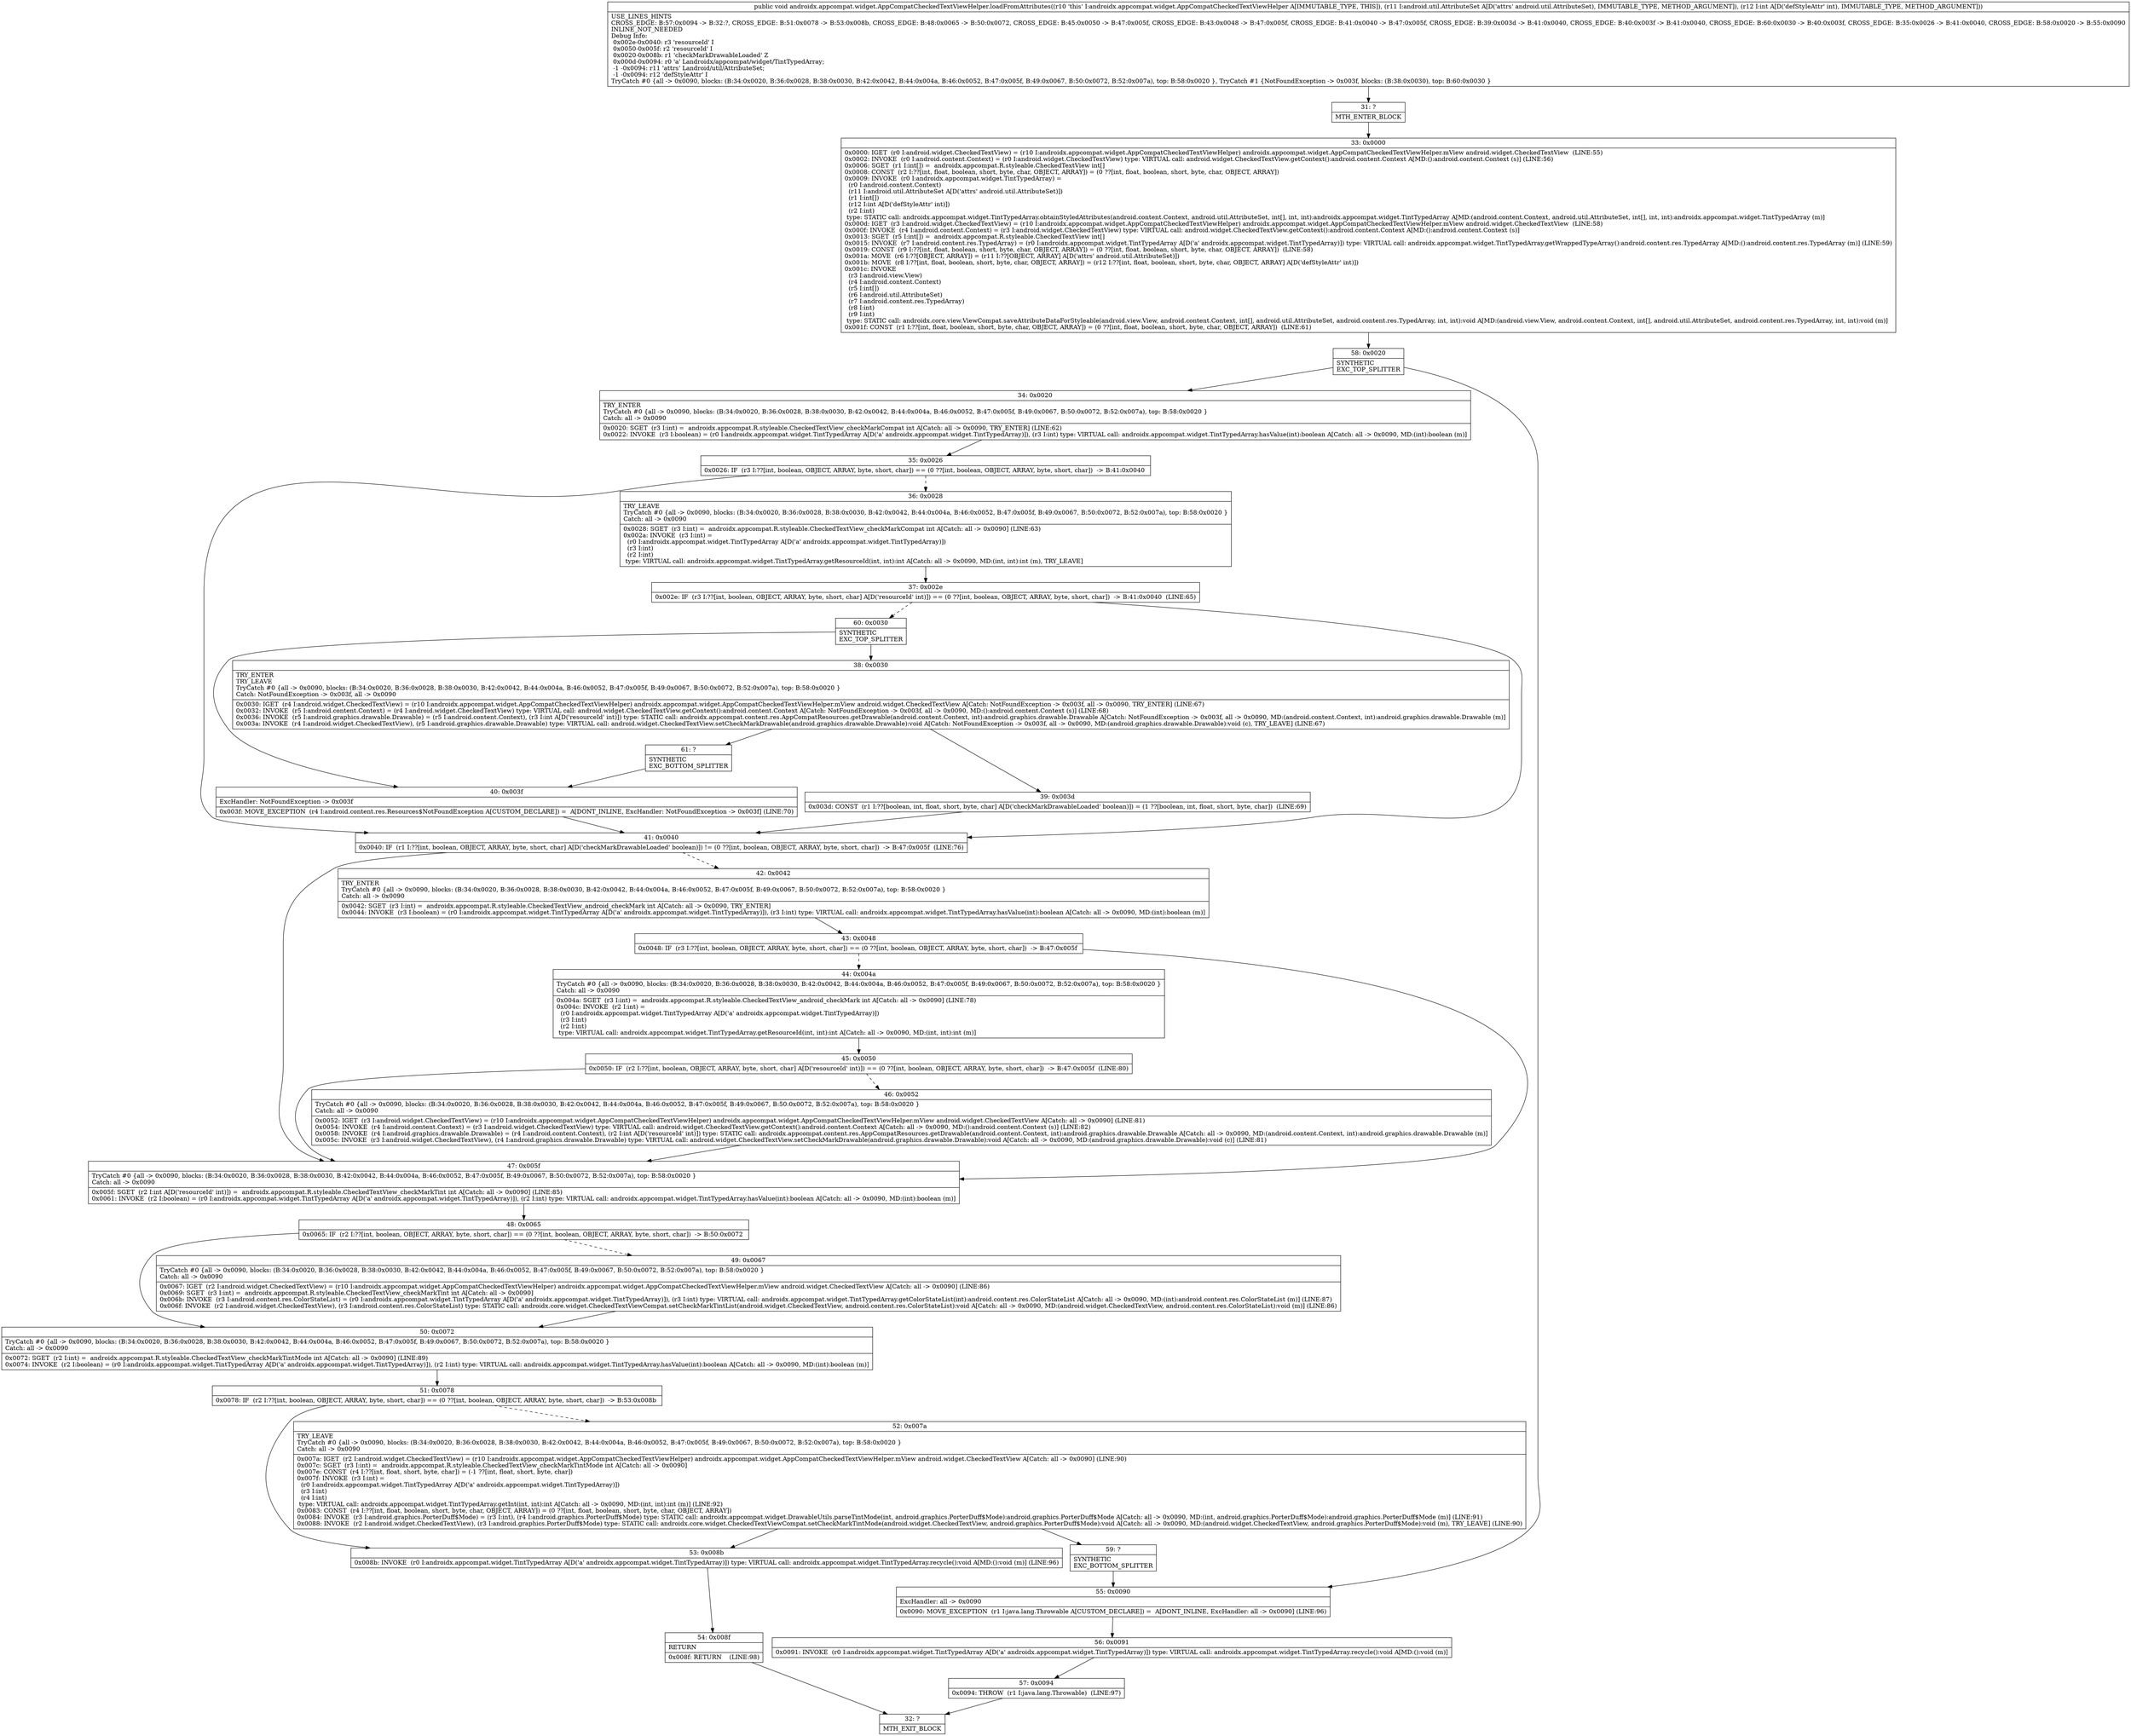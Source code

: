 digraph "CFG forandroidx.appcompat.widget.AppCompatCheckedTextViewHelper.loadFromAttributes(Landroid\/util\/AttributeSet;I)V" {
Node_31 [shape=record,label="{31\:\ ?|MTH_ENTER_BLOCK\l}"];
Node_33 [shape=record,label="{33\:\ 0x0000|0x0000: IGET  (r0 I:android.widget.CheckedTextView) = (r10 I:androidx.appcompat.widget.AppCompatCheckedTextViewHelper) androidx.appcompat.widget.AppCompatCheckedTextViewHelper.mView android.widget.CheckedTextView  (LINE:55)\l0x0002: INVOKE  (r0 I:android.content.Context) = (r0 I:android.widget.CheckedTextView) type: VIRTUAL call: android.widget.CheckedTextView.getContext():android.content.Context A[MD:():android.content.Context (s)] (LINE:56)\l0x0006: SGET  (r1 I:int[]) =  androidx.appcompat.R.styleable.CheckedTextView int[] \l0x0008: CONST  (r2 I:??[int, float, boolean, short, byte, char, OBJECT, ARRAY]) = (0 ??[int, float, boolean, short, byte, char, OBJECT, ARRAY]) \l0x0009: INVOKE  (r0 I:androidx.appcompat.widget.TintTypedArray) = \l  (r0 I:android.content.Context)\l  (r11 I:android.util.AttributeSet A[D('attrs' android.util.AttributeSet)])\l  (r1 I:int[])\l  (r12 I:int A[D('defStyleAttr' int)])\l  (r2 I:int)\l type: STATIC call: androidx.appcompat.widget.TintTypedArray.obtainStyledAttributes(android.content.Context, android.util.AttributeSet, int[], int, int):androidx.appcompat.widget.TintTypedArray A[MD:(android.content.Context, android.util.AttributeSet, int[], int, int):androidx.appcompat.widget.TintTypedArray (m)]\l0x000d: IGET  (r3 I:android.widget.CheckedTextView) = (r10 I:androidx.appcompat.widget.AppCompatCheckedTextViewHelper) androidx.appcompat.widget.AppCompatCheckedTextViewHelper.mView android.widget.CheckedTextView  (LINE:58)\l0x000f: INVOKE  (r4 I:android.content.Context) = (r3 I:android.widget.CheckedTextView) type: VIRTUAL call: android.widget.CheckedTextView.getContext():android.content.Context A[MD:():android.content.Context (s)]\l0x0013: SGET  (r5 I:int[]) =  androidx.appcompat.R.styleable.CheckedTextView int[] \l0x0015: INVOKE  (r7 I:android.content.res.TypedArray) = (r0 I:androidx.appcompat.widget.TintTypedArray A[D('a' androidx.appcompat.widget.TintTypedArray)]) type: VIRTUAL call: androidx.appcompat.widget.TintTypedArray.getWrappedTypeArray():android.content.res.TypedArray A[MD:():android.content.res.TypedArray (m)] (LINE:59)\l0x0019: CONST  (r9 I:??[int, float, boolean, short, byte, char, OBJECT, ARRAY]) = (0 ??[int, float, boolean, short, byte, char, OBJECT, ARRAY])  (LINE:58)\l0x001a: MOVE  (r6 I:??[OBJECT, ARRAY]) = (r11 I:??[OBJECT, ARRAY] A[D('attrs' android.util.AttributeSet)]) \l0x001b: MOVE  (r8 I:??[int, float, boolean, short, byte, char, OBJECT, ARRAY]) = (r12 I:??[int, float, boolean, short, byte, char, OBJECT, ARRAY] A[D('defStyleAttr' int)]) \l0x001c: INVOKE  \l  (r3 I:android.view.View)\l  (r4 I:android.content.Context)\l  (r5 I:int[])\l  (r6 I:android.util.AttributeSet)\l  (r7 I:android.content.res.TypedArray)\l  (r8 I:int)\l  (r9 I:int)\l type: STATIC call: androidx.core.view.ViewCompat.saveAttributeDataForStyleable(android.view.View, android.content.Context, int[], android.util.AttributeSet, android.content.res.TypedArray, int, int):void A[MD:(android.view.View, android.content.Context, int[], android.util.AttributeSet, android.content.res.TypedArray, int, int):void (m)]\l0x001f: CONST  (r1 I:??[int, float, boolean, short, byte, char, OBJECT, ARRAY]) = (0 ??[int, float, boolean, short, byte, char, OBJECT, ARRAY])  (LINE:61)\l}"];
Node_58 [shape=record,label="{58\:\ 0x0020|SYNTHETIC\lEXC_TOP_SPLITTER\l}"];
Node_34 [shape=record,label="{34\:\ 0x0020|TRY_ENTER\lTryCatch #0 \{all \-\> 0x0090, blocks: (B:34:0x0020, B:36:0x0028, B:38:0x0030, B:42:0x0042, B:44:0x004a, B:46:0x0052, B:47:0x005f, B:49:0x0067, B:50:0x0072, B:52:0x007a), top: B:58:0x0020 \}\lCatch: all \-\> 0x0090\l|0x0020: SGET  (r3 I:int) =  androidx.appcompat.R.styleable.CheckedTextView_checkMarkCompat int A[Catch: all \-\> 0x0090, TRY_ENTER] (LINE:62)\l0x0022: INVOKE  (r3 I:boolean) = (r0 I:androidx.appcompat.widget.TintTypedArray A[D('a' androidx.appcompat.widget.TintTypedArray)]), (r3 I:int) type: VIRTUAL call: androidx.appcompat.widget.TintTypedArray.hasValue(int):boolean A[Catch: all \-\> 0x0090, MD:(int):boolean (m)]\l}"];
Node_35 [shape=record,label="{35\:\ 0x0026|0x0026: IF  (r3 I:??[int, boolean, OBJECT, ARRAY, byte, short, char]) == (0 ??[int, boolean, OBJECT, ARRAY, byte, short, char])  \-\> B:41:0x0040 \l}"];
Node_36 [shape=record,label="{36\:\ 0x0028|TRY_LEAVE\lTryCatch #0 \{all \-\> 0x0090, blocks: (B:34:0x0020, B:36:0x0028, B:38:0x0030, B:42:0x0042, B:44:0x004a, B:46:0x0052, B:47:0x005f, B:49:0x0067, B:50:0x0072, B:52:0x007a), top: B:58:0x0020 \}\lCatch: all \-\> 0x0090\l|0x0028: SGET  (r3 I:int) =  androidx.appcompat.R.styleable.CheckedTextView_checkMarkCompat int A[Catch: all \-\> 0x0090] (LINE:63)\l0x002a: INVOKE  (r3 I:int) = \l  (r0 I:androidx.appcompat.widget.TintTypedArray A[D('a' androidx.appcompat.widget.TintTypedArray)])\l  (r3 I:int)\l  (r2 I:int)\l type: VIRTUAL call: androidx.appcompat.widget.TintTypedArray.getResourceId(int, int):int A[Catch: all \-\> 0x0090, MD:(int, int):int (m), TRY_LEAVE]\l}"];
Node_37 [shape=record,label="{37\:\ 0x002e|0x002e: IF  (r3 I:??[int, boolean, OBJECT, ARRAY, byte, short, char] A[D('resourceId' int)]) == (0 ??[int, boolean, OBJECT, ARRAY, byte, short, char])  \-\> B:41:0x0040  (LINE:65)\l}"];
Node_60 [shape=record,label="{60\:\ 0x0030|SYNTHETIC\lEXC_TOP_SPLITTER\l}"];
Node_38 [shape=record,label="{38\:\ 0x0030|TRY_ENTER\lTRY_LEAVE\lTryCatch #0 \{all \-\> 0x0090, blocks: (B:34:0x0020, B:36:0x0028, B:38:0x0030, B:42:0x0042, B:44:0x004a, B:46:0x0052, B:47:0x005f, B:49:0x0067, B:50:0x0072, B:52:0x007a), top: B:58:0x0020 \}\lCatch: NotFoundException \-\> 0x003f, all \-\> 0x0090\l|0x0030: IGET  (r4 I:android.widget.CheckedTextView) = (r10 I:androidx.appcompat.widget.AppCompatCheckedTextViewHelper) androidx.appcompat.widget.AppCompatCheckedTextViewHelper.mView android.widget.CheckedTextView A[Catch: NotFoundException \-\> 0x003f, all \-\> 0x0090, TRY_ENTER] (LINE:67)\l0x0032: INVOKE  (r5 I:android.content.Context) = (r4 I:android.widget.CheckedTextView) type: VIRTUAL call: android.widget.CheckedTextView.getContext():android.content.Context A[Catch: NotFoundException \-\> 0x003f, all \-\> 0x0090, MD:():android.content.Context (s)] (LINE:68)\l0x0036: INVOKE  (r5 I:android.graphics.drawable.Drawable) = (r5 I:android.content.Context), (r3 I:int A[D('resourceId' int)]) type: STATIC call: androidx.appcompat.content.res.AppCompatResources.getDrawable(android.content.Context, int):android.graphics.drawable.Drawable A[Catch: NotFoundException \-\> 0x003f, all \-\> 0x0090, MD:(android.content.Context, int):android.graphics.drawable.Drawable (m)]\l0x003a: INVOKE  (r4 I:android.widget.CheckedTextView), (r5 I:android.graphics.drawable.Drawable) type: VIRTUAL call: android.widget.CheckedTextView.setCheckMarkDrawable(android.graphics.drawable.Drawable):void A[Catch: NotFoundException \-\> 0x003f, all \-\> 0x0090, MD:(android.graphics.drawable.Drawable):void (c), TRY_LEAVE] (LINE:67)\l}"];
Node_39 [shape=record,label="{39\:\ 0x003d|0x003d: CONST  (r1 I:??[boolean, int, float, short, byte, char] A[D('checkMarkDrawableLoaded' boolean)]) = (1 ??[boolean, int, float, short, byte, char])  (LINE:69)\l}"];
Node_61 [shape=record,label="{61\:\ ?|SYNTHETIC\lEXC_BOTTOM_SPLITTER\l}"];
Node_40 [shape=record,label="{40\:\ 0x003f|ExcHandler: NotFoundException \-\> 0x003f\l|0x003f: MOVE_EXCEPTION  (r4 I:android.content.res.Resources$NotFoundException A[CUSTOM_DECLARE]) =  A[DONT_INLINE, ExcHandler: NotFoundException \-\> 0x003f] (LINE:70)\l}"];
Node_41 [shape=record,label="{41\:\ 0x0040|0x0040: IF  (r1 I:??[int, boolean, OBJECT, ARRAY, byte, short, char] A[D('checkMarkDrawableLoaded' boolean)]) != (0 ??[int, boolean, OBJECT, ARRAY, byte, short, char])  \-\> B:47:0x005f  (LINE:76)\l}"];
Node_42 [shape=record,label="{42\:\ 0x0042|TRY_ENTER\lTryCatch #0 \{all \-\> 0x0090, blocks: (B:34:0x0020, B:36:0x0028, B:38:0x0030, B:42:0x0042, B:44:0x004a, B:46:0x0052, B:47:0x005f, B:49:0x0067, B:50:0x0072, B:52:0x007a), top: B:58:0x0020 \}\lCatch: all \-\> 0x0090\l|0x0042: SGET  (r3 I:int) =  androidx.appcompat.R.styleable.CheckedTextView_android_checkMark int A[Catch: all \-\> 0x0090, TRY_ENTER]\l0x0044: INVOKE  (r3 I:boolean) = (r0 I:androidx.appcompat.widget.TintTypedArray A[D('a' androidx.appcompat.widget.TintTypedArray)]), (r3 I:int) type: VIRTUAL call: androidx.appcompat.widget.TintTypedArray.hasValue(int):boolean A[Catch: all \-\> 0x0090, MD:(int):boolean (m)]\l}"];
Node_43 [shape=record,label="{43\:\ 0x0048|0x0048: IF  (r3 I:??[int, boolean, OBJECT, ARRAY, byte, short, char]) == (0 ??[int, boolean, OBJECT, ARRAY, byte, short, char])  \-\> B:47:0x005f \l}"];
Node_44 [shape=record,label="{44\:\ 0x004a|TryCatch #0 \{all \-\> 0x0090, blocks: (B:34:0x0020, B:36:0x0028, B:38:0x0030, B:42:0x0042, B:44:0x004a, B:46:0x0052, B:47:0x005f, B:49:0x0067, B:50:0x0072, B:52:0x007a), top: B:58:0x0020 \}\lCatch: all \-\> 0x0090\l|0x004a: SGET  (r3 I:int) =  androidx.appcompat.R.styleable.CheckedTextView_android_checkMark int A[Catch: all \-\> 0x0090] (LINE:78)\l0x004c: INVOKE  (r2 I:int) = \l  (r0 I:androidx.appcompat.widget.TintTypedArray A[D('a' androidx.appcompat.widget.TintTypedArray)])\l  (r3 I:int)\l  (r2 I:int)\l type: VIRTUAL call: androidx.appcompat.widget.TintTypedArray.getResourceId(int, int):int A[Catch: all \-\> 0x0090, MD:(int, int):int (m)]\l}"];
Node_45 [shape=record,label="{45\:\ 0x0050|0x0050: IF  (r2 I:??[int, boolean, OBJECT, ARRAY, byte, short, char] A[D('resourceId' int)]) == (0 ??[int, boolean, OBJECT, ARRAY, byte, short, char])  \-\> B:47:0x005f  (LINE:80)\l}"];
Node_46 [shape=record,label="{46\:\ 0x0052|TryCatch #0 \{all \-\> 0x0090, blocks: (B:34:0x0020, B:36:0x0028, B:38:0x0030, B:42:0x0042, B:44:0x004a, B:46:0x0052, B:47:0x005f, B:49:0x0067, B:50:0x0072, B:52:0x007a), top: B:58:0x0020 \}\lCatch: all \-\> 0x0090\l|0x0052: IGET  (r3 I:android.widget.CheckedTextView) = (r10 I:androidx.appcompat.widget.AppCompatCheckedTextViewHelper) androidx.appcompat.widget.AppCompatCheckedTextViewHelper.mView android.widget.CheckedTextView A[Catch: all \-\> 0x0090] (LINE:81)\l0x0054: INVOKE  (r4 I:android.content.Context) = (r3 I:android.widget.CheckedTextView) type: VIRTUAL call: android.widget.CheckedTextView.getContext():android.content.Context A[Catch: all \-\> 0x0090, MD:():android.content.Context (s)] (LINE:82)\l0x0058: INVOKE  (r4 I:android.graphics.drawable.Drawable) = (r4 I:android.content.Context), (r2 I:int A[D('resourceId' int)]) type: STATIC call: androidx.appcompat.content.res.AppCompatResources.getDrawable(android.content.Context, int):android.graphics.drawable.Drawable A[Catch: all \-\> 0x0090, MD:(android.content.Context, int):android.graphics.drawable.Drawable (m)]\l0x005c: INVOKE  (r3 I:android.widget.CheckedTextView), (r4 I:android.graphics.drawable.Drawable) type: VIRTUAL call: android.widget.CheckedTextView.setCheckMarkDrawable(android.graphics.drawable.Drawable):void A[Catch: all \-\> 0x0090, MD:(android.graphics.drawable.Drawable):void (c)] (LINE:81)\l}"];
Node_47 [shape=record,label="{47\:\ 0x005f|TryCatch #0 \{all \-\> 0x0090, blocks: (B:34:0x0020, B:36:0x0028, B:38:0x0030, B:42:0x0042, B:44:0x004a, B:46:0x0052, B:47:0x005f, B:49:0x0067, B:50:0x0072, B:52:0x007a), top: B:58:0x0020 \}\lCatch: all \-\> 0x0090\l|0x005f: SGET  (r2 I:int A[D('resourceId' int)]) =  androidx.appcompat.R.styleable.CheckedTextView_checkMarkTint int A[Catch: all \-\> 0x0090] (LINE:85)\l0x0061: INVOKE  (r2 I:boolean) = (r0 I:androidx.appcompat.widget.TintTypedArray A[D('a' androidx.appcompat.widget.TintTypedArray)]), (r2 I:int) type: VIRTUAL call: androidx.appcompat.widget.TintTypedArray.hasValue(int):boolean A[Catch: all \-\> 0x0090, MD:(int):boolean (m)]\l}"];
Node_48 [shape=record,label="{48\:\ 0x0065|0x0065: IF  (r2 I:??[int, boolean, OBJECT, ARRAY, byte, short, char]) == (0 ??[int, boolean, OBJECT, ARRAY, byte, short, char])  \-\> B:50:0x0072 \l}"];
Node_49 [shape=record,label="{49\:\ 0x0067|TryCatch #0 \{all \-\> 0x0090, blocks: (B:34:0x0020, B:36:0x0028, B:38:0x0030, B:42:0x0042, B:44:0x004a, B:46:0x0052, B:47:0x005f, B:49:0x0067, B:50:0x0072, B:52:0x007a), top: B:58:0x0020 \}\lCatch: all \-\> 0x0090\l|0x0067: IGET  (r2 I:android.widget.CheckedTextView) = (r10 I:androidx.appcompat.widget.AppCompatCheckedTextViewHelper) androidx.appcompat.widget.AppCompatCheckedTextViewHelper.mView android.widget.CheckedTextView A[Catch: all \-\> 0x0090] (LINE:86)\l0x0069: SGET  (r3 I:int) =  androidx.appcompat.R.styleable.CheckedTextView_checkMarkTint int A[Catch: all \-\> 0x0090]\l0x006b: INVOKE  (r3 I:android.content.res.ColorStateList) = (r0 I:androidx.appcompat.widget.TintTypedArray A[D('a' androidx.appcompat.widget.TintTypedArray)]), (r3 I:int) type: VIRTUAL call: androidx.appcompat.widget.TintTypedArray.getColorStateList(int):android.content.res.ColorStateList A[Catch: all \-\> 0x0090, MD:(int):android.content.res.ColorStateList (m)] (LINE:87)\l0x006f: INVOKE  (r2 I:android.widget.CheckedTextView), (r3 I:android.content.res.ColorStateList) type: STATIC call: androidx.core.widget.CheckedTextViewCompat.setCheckMarkTintList(android.widget.CheckedTextView, android.content.res.ColorStateList):void A[Catch: all \-\> 0x0090, MD:(android.widget.CheckedTextView, android.content.res.ColorStateList):void (m)] (LINE:86)\l}"];
Node_50 [shape=record,label="{50\:\ 0x0072|TryCatch #0 \{all \-\> 0x0090, blocks: (B:34:0x0020, B:36:0x0028, B:38:0x0030, B:42:0x0042, B:44:0x004a, B:46:0x0052, B:47:0x005f, B:49:0x0067, B:50:0x0072, B:52:0x007a), top: B:58:0x0020 \}\lCatch: all \-\> 0x0090\l|0x0072: SGET  (r2 I:int) =  androidx.appcompat.R.styleable.CheckedTextView_checkMarkTintMode int A[Catch: all \-\> 0x0090] (LINE:89)\l0x0074: INVOKE  (r2 I:boolean) = (r0 I:androidx.appcompat.widget.TintTypedArray A[D('a' androidx.appcompat.widget.TintTypedArray)]), (r2 I:int) type: VIRTUAL call: androidx.appcompat.widget.TintTypedArray.hasValue(int):boolean A[Catch: all \-\> 0x0090, MD:(int):boolean (m)]\l}"];
Node_51 [shape=record,label="{51\:\ 0x0078|0x0078: IF  (r2 I:??[int, boolean, OBJECT, ARRAY, byte, short, char]) == (0 ??[int, boolean, OBJECT, ARRAY, byte, short, char])  \-\> B:53:0x008b \l}"];
Node_52 [shape=record,label="{52\:\ 0x007a|TRY_LEAVE\lTryCatch #0 \{all \-\> 0x0090, blocks: (B:34:0x0020, B:36:0x0028, B:38:0x0030, B:42:0x0042, B:44:0x004a, B:46:0x0052, B:47:0x005f, B:49:0x0067, B:50:0x0072, B:52:0x007a), top: B:58:0x0020 \}\lCatch: all \-\> 0x0090\l|0x007a: IGET  (r2 I:android.widget.CheckedTextView) = (r10 I:androidx.appcompat.widget.AppCompatCheckedTextViewHelper) androidx.appcompat.widget.AppCompatCheckedTextViewHelper.mView android.widget.CheckedTextView A[Catch: all \-\> 0x0090] (LINE:90)\l0x007c: SGET  (r3 I:int) =  androidx.appcompat.R.styleable.CheckedTextView_checkMarkTintMode int A[Catch: all \-\> 0x0090]\l0x007e: CONST  (r4 I:??[int, float, short, byte, char]) = (\-1 ??[int, float, short, byte, char]) \l0x007f: INVOKE  (r3 I:int) = \l  (r0 I:androidx.appcompat.widget.TintTypedArray A[D('a' androidx.appcompat.widget.TintTypedArray)])\l  (r3 I:int)\l  (r4 I:int)\l type: VIRTUAL call: androidx.appcompat.widget.TintTypedArray.getInt(int, int):int A[Catch: all \-\> 0x0090, MD:(int, int):int (m)] (LINE:92)\l0x0083: CONST  (r4 I:??[int, float, boolean, short, byte, char, OBJECT, ARRAY]) = (0 ??[int, float, boolean, short, byte, char, OBJECT, ARRAY]) \l0x0084: INVOKE  (r3 I:android.graphics.PorterDuff$Mode) = (r3 I:int), (r4 I:android.graphics.PorterDuff$Mode) type: STATIC call: androidx.appcompat.widget.DrawableUtils.parseTintMode(int, android.graphics.PorterDuff$Mode):android.graphics.PorterDuff$Mode A[Catch: all \-\> 0x0090, MD:(int, android.graphics.PorterDuff$Mode):android.graphics.PorterDuff$Mode (m)] (LINE:91)\l0x0088: INVOKE  (r2 I:android.widget.CheckedTextView), (r3 I:android.graphics.PorterDuff$Mode) type: STATIC call: androidx.core.widget.CheckedTextViewCompat.setCheckMarkTintMode(android.widget.CheckedTextView, android.graphics.PorterDuff$Mode):void A[Catch: all \-\> 0x0090, MD:(android.widget.CheckedTextView, android.graphics.PorterDuff$Mode):void (m), TRY_LEAVE] (LINE:90)\l}"];
Node_59 [shape=record,label="{59\:\ ?|SYNTHETIC\lEXC_BOTTOM_SPLITTER\l}"];
Node_53 [shape=record,label="{53\:\ 0x008b|0x008b: INVOKE  (r0 I:androidx.appcompat.widget.TintTypedArray A[D('a' androidx.appcompat.widget.TintTypedArray)]) type: VIRTUAL call: androidx.appcompat.widget.TintTypedArray.recycle():void A[MD:():void (m)] (LINE:96)\l}"];
Node_54 [shape=record,label="{54\:\ 0x008f|RETURN\l|0x008f: RETURN    (LINE:98)\l}"];
Node_32 [shape=record,label="{32\:\ ?|MTH_EXIT_BLOCK\l}"];
Node_55 [shape=record,label="{55\:\ 0x0090|ExcHandler: all \-\> 0x0090\l|0x0090: MOVE_EXCEPTION  (r1 I:java.lang.Throwable A[CUSTOM_DECLARE]) =  A[DONT_INLINE, ExcHandler: all \-\> 0x0090] (LINE:96)\l}"];
Node_56 [shape=record,label="{56\:\ 0x0091|0x0091: INVOKE  (r0 I:androidx.appcompat.widget.TintTypedArray A[D('a' androidx.appcompat.widget.TintTypedArray)]) type: VIRTUAL call: androidx.appcompat.widget.TintTypedArray.recycle():void A[MD:():void (m)]\l}"];
Node_57 [shape=record,label="{57\:\ 0x0094|0x0094: THROW  (r1 I:java.lang.Throwable)  (LINE:97)\l}"];
MethodNode[shape=record,label="{public void androidx.appcompat.widget.AppCompatCheckedTextViewHelper.loadFromAttributes((r10 'this' I:androidx.appcompat.widget.AppCompatCheckedTextViewHelper A[IMMUTABLE_TYPE, THIS]), (r11 I:android.util.AttributeSet A[D('attrs' android.util.AttributeSet), IMMUTABLE_TYPE, METHOD_ARGUMENT]), (r12 I:int A[D('defStyleAttr' int), IMMUTABLE_TYPE, METHOD_ARGUMENT]))  | USE_LINES_HINTS\lCROSS_EDGE: B:57:0x0094 \-\> B:32:?, CROSS_EDGE: B:51:0x0078 \-\> B:53:0x008b, CROSS_EDGE: B:48:0x0065 \-\> B:50:0x0072, CROSS_EDGE: B:45:0x0050 \-\> B:47:0x005f, CROSS_EDGE: B:43:0x0048 \-\> B:47:0x005f, CROSS_EDGE: B:41:0x0040 \-\> B:47:0x005f, CROSS_EDGE: B:39:0x003d \-\> B:41:0x0040, CROSS_EDGE: B:40:0x003f \-\> B:41:0x0040, CROSS_EDGE: B:60:0x0030 \-\> B:40:0x003f, CROSS_EDGE: B:35:0x0026 \-\> B:41:0x0040, CROSS_EDGE: B:58:0x0020 \-\> B:55:0x0090\lINLINE_NOT_NEEDED\lDebug Info:\l  0x002e\-0x0040: r3 'resourceId' I\l  0x0050\-0x005f: r2 'resourceId' I\l  0x0020\-0x008b: r1 'checkMarkDrawableLoaded' Z\l  0x000d\-0x0094: r0 'a' Landroidx\/appcompat\/widget\/TintTypedArray;\l  \-1 \-0x0094: r11 'attrs' Landroid\/util\/AttributeSet;\l  \-1 \-0x0094: r12 'defStyleAttr' I\lTryCatch #0 \{all \-\> 0x0090, blocks: (B:34:0x0020, B:36:0x0028, B:38:0x0030, B:42:0x0042, B:44:0x004a, B:46:0x0052, B:47:0x005f, B:49:0x0067, B:50:0x0072, B:52:0x007a), top: B:58:0x0020 \}, TryCatch #1 \{NotFoundException \-\> 0x003f, blocks: (B:38:0x0030), top: B:60:0x0030 \}\l}"];
MethodNode -> Node_31;Node_31 -> Node_33;
Node_33 -> Node_58;
Node_58 -> Node_34;
Node_58 -> Node_55;
Node_34 -> Node_35;
Node_35 -> Node_36[style=dashed];
Node_35 -> Node_41;
Node_36 -> Node_37;
Node_37 -> Node_41;
Node_37 -> Node_60[style=dashed];
Node_60 -> Node_38;
Node_60 -> Node_40;
Node_38 -> Node_39;
Node_38 -> Node_61;
Node_39 -> Node_41;
Node_61 -> Node_40;
Node_40 -> Node_41;
Node_41 -> Node_42[style=dashed];
Node_41 -> Node_47;
Node_42 -> Node_43;
Node_43 -> Node_44[style=dashed];
Node_43 -> Node_47;
Node_44 -> Node_45;
Node_45 -> Node_46[style=dashed];
Node_45 -> Node_47;
Node_46 -> Node_47;
Node_47 -> Node_48;
Node_48 -> Node_49[style=dashed];
Node_48 -> Node_50;
Node_49 -> Node_50;
Node_50 -> Node_51;
Node_51 -> Node_52[style=dashed];
Node_51 -> Node_53;
Node_52 -> Node_53;
Node_52 -> Node_59;
Node_59 -> Node_55;
Node_53 -> Node_54;
Node_54 -> Node_32;
Node_55 -> Node_56;
Node_56 -> Node_57;
Node_57 -> Node_32;
}


